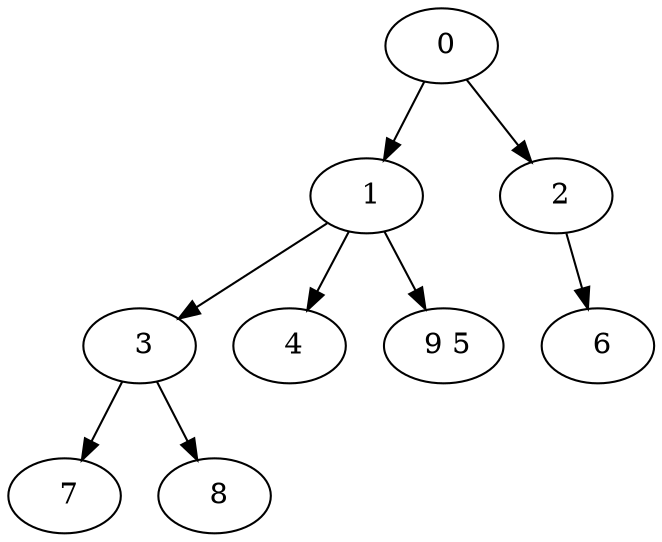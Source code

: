 digraph mytree {
" 0" -> " 1";
" 0" -> " 2";
" 1" -> " 3";
" 1" -> " 4";
" 1" -> " 9 5";
" 2" -> " 6";
" 6";
" 7";
" 3" -> " 7";
" 3" -> " 8";
" 4";
" 9 5";
" 8";
}

